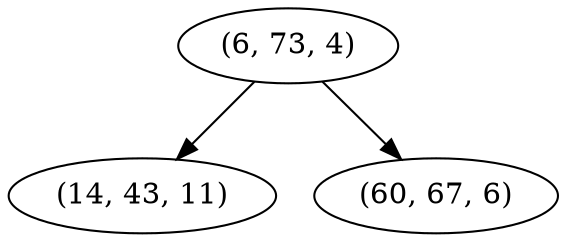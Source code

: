 digraph tree {
    "(6, 73, 4)";
    "(14, 43, 11)";
    "(60, 67, 6)";
    "(6, 73, 4)" -> "(14, 43, 11)";
    "(6, 73, 4)" -> "(60, 67, 6)";
}
